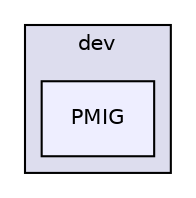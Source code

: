 digraph "/home/dever/Dropbox/dev/PMIG" {
  compound=true
  node [ fontsize="10", fontname="Helvetica"];
  edge [ labelfontsize="10", labelfontname="Helvetica"];
  subgraph clusterdir_1ae928ce5f41aedcc9332914d9d52f74 {
    graph [ bgcolor="#ddddee", pencolor="black", label="dev" fontname="Helvetica", fontsize="10", URL="dir_1ae928ce5f41aedcc9332914d9d52f74.html"]
  dir_b4eb87b9d1dc11f6c6cf91b7027db423 [shape=box, label="PMIG", style="filled", fillcolor="#eeeeff", pencolor="black", URL="dir_b4eb87b9d1dc11f6c6cf91b7027db423.html"];
  }
}

